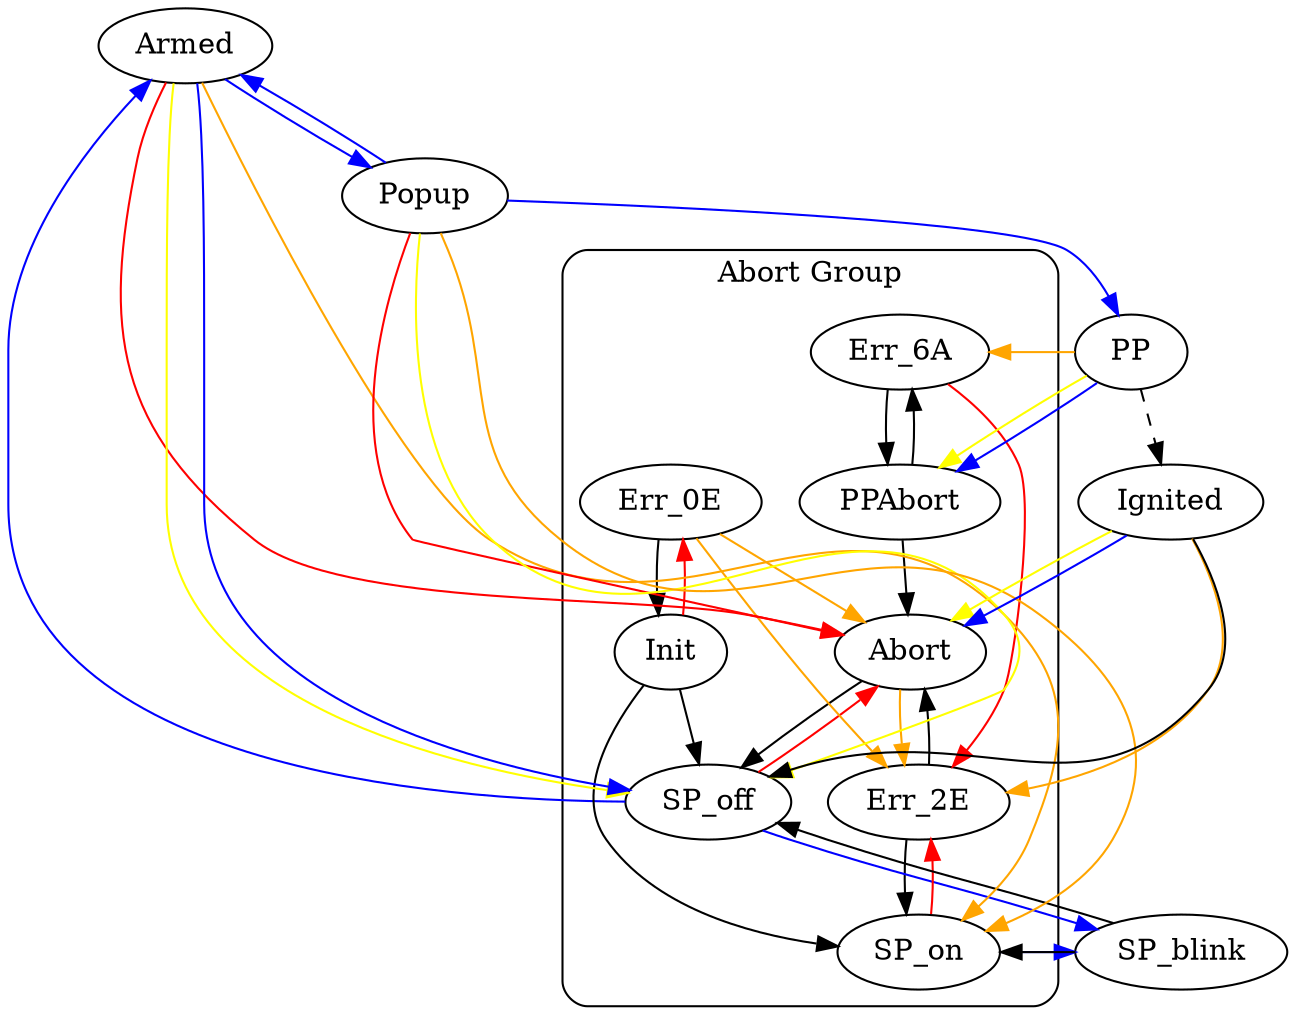 digraph ltcctrl {
	subgraph cluster_abort {
		label="Abort Group";
		style=rounded;
		Abort -> Err_2E [color=orange];
		Abort -> SP_off;

		Err_2E -> Abort;
		Err_2E -> SP_on;

		Err_0E -> Err_2E [color=orange];
		Err_0E -> Abort [color=orange];
		Err_0E -> Init;

		PPAbort -> Err_6A;
		PPAbort -> Abort;
	
		Err_6A -> PPAbort;
		Err_6A -> Err_2E [color=red];	
	}
	
	Init -> SP_on;
	Init -> SP_off;
	Init -> Err_0E [constraint=false color=red];
	
	SP_on -> SP_blink [color=blue];
	SP_on -> Err_2E [constraint=false color=red];
	
	SP_blink -> SP_off;
	SP_blink -> SP_on;

	SP_off -> SP_blink [color=blue];
	SP_off -> Abort [constraint=false color=red];
	SP_off -> Armed [color=blue];

	Armed -> SP_on [constraint=false color=orange];
	Armed -> Abort [constraint=false color=red];
	Armed -> SP_off [constraint=false color=yellow];
	Armed -> Popup [color=blue];
	Armed -> SP_off [color=blue];

	PP -> Err_6A [constraint=false color=orange];
	PP -> Ignited [style=dashed];
	PP -> PPAbort [constraint=false color=yellow];
	PP -> PPAbort [color=blue];
	
	Ignited -> Err_2E [constraint=false color=orange];
	Ignited -> SP_off;
	Ignited -> Abort [constraint=false color=yellow];
	Ignited -> Abort [color=blue];

	Popup -> SP_on [constraint=false color=orange];
	Popup -> Abort [constraint=false color=red];
	Popup -> SP_off [constraint=false color=yellow];
	Popup -> PP [color=blue];
	Popup -> Armed [color=blue];
}

